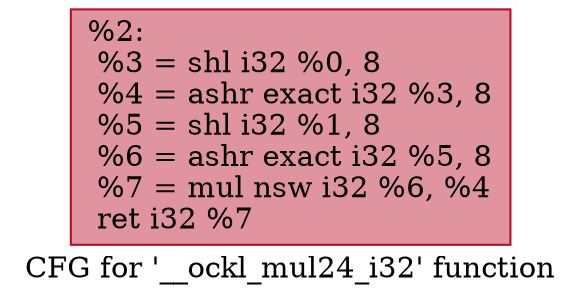 digraph "CFG for '__ockl_mul24_i32' function" {
	label="CFG for '__ockl_mul24_i32' function";

	Node0x563aa6b7c290 [shape=record,color="#b70d28ff", style=filled, fillcolor="#b70d2870",label="{%2:\l  %3 = shl i32 %0, 8\l  %4 = ashr exact i32 %3, 8\l  %5 = shl i32 %1, 8\l  %6 = ashr exact i32 %5, 8\l  %7 = mul nsw i32 %6, %4\l  ret i32 %7\l}"];
}
